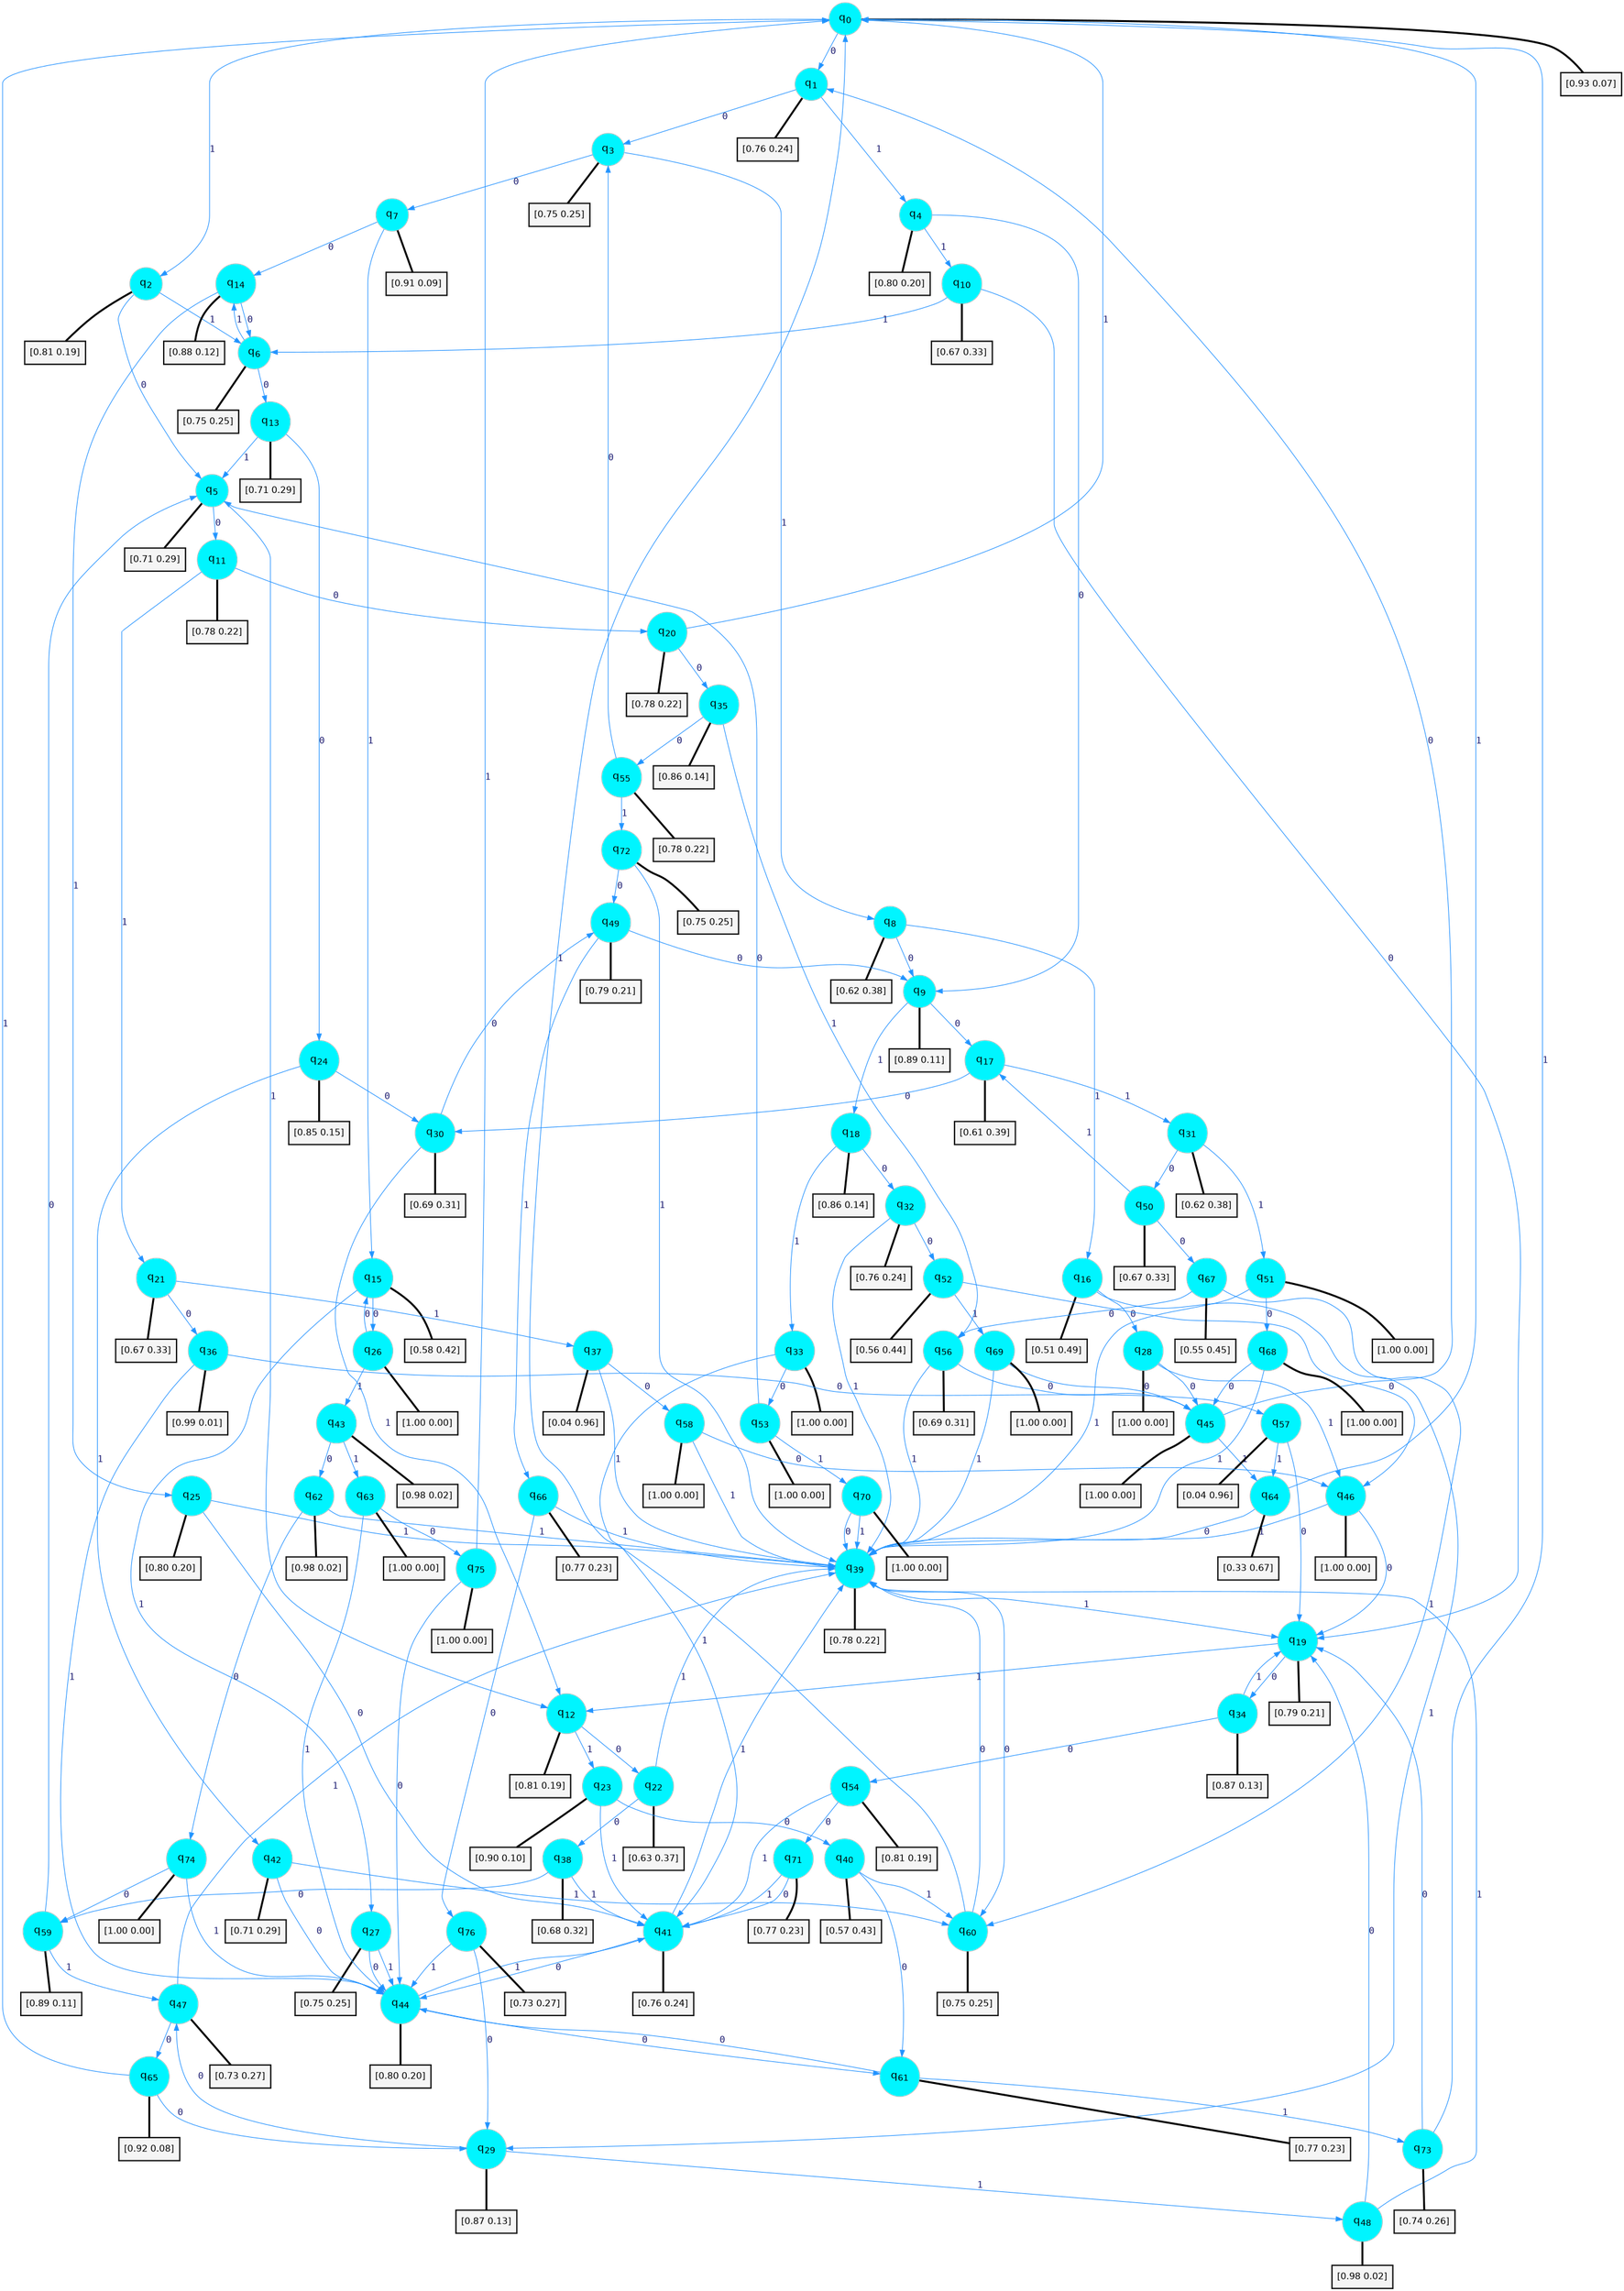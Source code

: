 digraph G {
graph [
bgcolor=transparent, dpi=300, rankdir=TD, size="40,25"];
node [
color=gray, fillcolor=turquoise1, fontcolor=black, fontname=Helvetica, fontsize=16, fontweight=bold, shape=circle, style=filled];
edge [
arrowsize=1, color=dodgerblue1, fontcolor=midnightblue, fontname=courier, fontweight=bold, penwidth=1, style=solid, weight=20];
0[label=<q<SUB>0</SUB>>];
1[label=<q<SUB>1</SUB>>];
2[label=<q<SUB>2</SUB>>];
3[label=<q<SUB>3</SUB>>];
4[label=<q<SUB>4</SUB>>];
5[label=<q<SUB>5</SUB>>];
6[label=<q<SUB>6</SUB>>];
7[label=<q<SUB>7</SUB>>];
8[label=<q<SUB>8</SUB>>];
9[label=<q<SUB>9</SUB>>];
10[label=<q<SUB>10</SUB>>];
11[label=<q<SUB>11</SUB>>];
12[label=<q<SUB>12</SUB>>];
13[label=<q<SUB>13</SUB>>];
14[label=<q<SUB>14</SUB>>];
15[label=<q<SUB>15</SUB>>];
16[label=<q<SUB>16</SUB>>];
17[label=<q<SUB>17</SUB>>];
18[label=<q<SUB>18</SUB>>];
19[label=<q<SUB>19</SUB>>];
20[label=<q<SUB>20</SUB>>];
21[label=<q<SUB>21</SUB>>];
22[label=<q<SUB>22</SUB>>];
23[label=<q<SUB>23</SUB>>];
24[label=<q<SUB>24</SUB>>];
25[label=<q<SUB>25</SUB>>];
26[label=<q<SUB>26</SUB>>];
27[label=<q<SUB>27</SUB>>];
28[label=<q<SUB>28</SUB>>];
29[label=<q<SUB>29</SUB>>];
30[label=<q<SUB>30</SUB>>];
31[label=<q<SUB>31</SUB>>];
32[label=<q<SUB>32</SUB>>];
33[label=<q<SUB>33</SUB>>];
34[label=<q<SUB>34</SUB>>];
35[label=<q<SUB>35</SUB>>];
36[label=<q<SUB>36</SUB>>];
37[label=<q<SUB>37</SUB>>];
38[label=<q<SUB>38</SUB>>];
39[label=<q<SUB>39</SUB>>];
40[label=<q<SUB>40</SUB>>];
41[label=<q<SUB>41</SUB>>];
42[label=<q<SUB>42</SUB>>];
43[label=<q<SUB>43</SUB>>];
44[label=<q<SUB>44</SUB>>];
45[label=<q<SUB>45</SUB>>];
46[label=<q<SUB>46</SUB>>];
47[label=<q<SUB>47</SUB>>];
48[label=<q<SUB>48</SUB>>];
49[label=<q<SUB>49</SUB>>];
50[label=<q<SUB>50</SUB>>];
51[label=<q<SUB>51</SUB>>];
52[label=<q<SUB>52</SUB>>];
53[label=<q<SUB>53</SUB>>];
54[label=<q<SUB>54</SUB>>];
55[label=<q<SUB>55</SUB>>];
56[label=<q<SUB>56</SUB>>];
57[label=<q<SUB>57</SUB>>];
58[label=<q<SUB>58</SUB>>];
59[label=<q<SUB>59</SUB>>];
60[label=<q<SUB>60</SUB>>];
61[label=<q<SUB>61</SUB>>];
62[label=<q<SUB>62</SUB>>];
63[label=<q<SUB>63</SUB>>];
64[label=<q<SUB>64</SUB>>];
65[label=<q<SUB>65</SUB>>];
66[label=<q<SUB>66</SUB>>];
67[label=<q<SUB>67</SUB>>];
68[label=<q<SUB>68</SUB>>];
69[label=<q<SUB>69</SUB>>];
70[label=<q<SUB>70</SUB>>];
71[label=<q<SUB>71</SUB>>];
72[label=<q<SUB>72</SUB>>];
73[label=<q<SUB>73</SUB>>];
74[label=<q<SUB>74</SUB>>];
75[label=<q<SUB>75</SUB>>];
76[label=<q<SUB>76</SUB>>];
77[label="[0.93 0.07]", shape=box,fontcolor=black, fontname=Helvetica, fontsize=14, penwidth=2, fillcolor=whitesmoke,color=black];
78[label="[0.76 0.24]", shape=box,fontcolor=black, fontname=Helvetica, fontsize=14, penwidth=2, fillcolor=whitesmoke,color=black];
79[label="[0.81 0.19]", shape=box,fontcolor=black, fontname=Helvetica, fontsize=14, penwidth=2, fillcolor=whitesmoke,color=black];
80[label="[0.75 0.25]", shape=box,fontcolor=black, fontname=Helvetica, fontsize=14, penwidth=2, fillcolor=whitesmoke,color=black];
81[label="[0.80 0.20]", shape=box,fontcolor=black, fontname=Helvetica, fontsize=14, penwidth=2, fillcolor=whitesmoke,color=black];
82[label="[0.71 0.29]", shape=box,fontcolor=black, fontname=Helvetica, fontsize=14, penwidth=2, fillcolor=whitesmoke,color=black];
83[label="[0.75 0.25]", shape=box,fontcolor=black, fontname=Helvetica, fontsize=14, penwidth=2, fillcolor=whitesmoke,color=black];
84[label="[0.91 0.09]", shape=box,fontcolor=black, fontname=Helvetica, fontsize=14, penwidth=2, fillcolor=whitesmoke,color=black];
85[label="[0.62 0.38]", shape=box,fontcolor=black, fontname=Helvetica, fontsize=14, penwidth=2, fillcolor=whitesmoke,color=black];
86[label="[0.89 0.11]", shape=box,fontcolor=black, fontname=Helvetica, fontsize=14, penwidth=2, fillcolor=whitesmoke,color=black];
87[label="[0.67 0.33]", shape=box,fontcolor=black, fontname=Helvetica, fontsize=14, penwidth=2, fillcolor=whitesmoke,color=black];
88[label="[0.78 0.22]", shape=box,fontcolor=black, fontname=Helvetica, fontsize=14, penwidth=2, fillcolor=whitesmoke,color=black];
89[label="[0.81 0.19]", shape=box,fontcolor=black, fontname=Helvetica, fontsize=14, penwidth=2, fillcolor=whitesmoke,color=black];
90[label="[0.71 0.29]", shape=box,fontcolor=black, fontname=Helvetica, fontsize=14, penwidth=2, fillcolor=whitesmoke,color=black];
91[label="[0.88 0.12]", shape=box,fontcolor=black, fontname=Helvetica, fontsize=14, penwidth=2, fillcolor=whitesmoke,color=black];
92[label="[0.58 0.42]", shape=box,fontcolor=black, fontname=Helvetica, fontsize=14, penwidth=2, fillcolor=whitesmoke,color=black];
93[label="[0.51 0.49]", shape=box,fontcolor=black, fontname=Helvetica, fontsize=14, penwidth=2, fillcolor=whitesmoke,color=black];
94[label="[0.61 0.39]", shape=box,fontcolor=black, fontname=Helvetica, fontsize=14, penwidth=2, fillcolor=whitesmoke,color=black];
95[label="[0.86 0.14]", shape=box,fontcolor=black, fontname=Helvetica, fontsize=14, penwidth=2, fillcolor=whitesmoke,color=black];
96[label="[0.79 0.21]", shape=box,fontcolor=black, fontname=Helvetica, fontsize=14, penwidth=2, fillcolor=whitesmoke,color=black];
97[label="[0.78 0.22]", shape=box,fontcolor=black, fontname=Helvetica, fontsize=14, penwidth=2, fillcolor=whitesmoke,color=black];
98[label="[0.67 0.33]", shape=box,fontcolor=black, fontname=Helvetica, fontsize=14, penwidth=2, fillcolor=whitesmoke,color=black];
99[label="[0.63 0.37]", shape=box,fontcolor=black, fontname=Helvetica, fontsize=14, penwidth=2, fillcolor=whitesmoke,color=black];
100[label="[0.90 0.10]", shape=box,fontcolor=black, fontname=Helvetica, fontsize=14, penwidth=2, fillcolor=whitesmoke,color=black];
101[label="[0.85 0.15]", shape=box,fontcolor=black, fontname=Helvetica, fontsize=14, penwidth=2, fillcolor=whitesmoke,color=black];
102[label="[0.80 0.20]", shape=box,fontcolor=black, fontname=Helvetica, fontsize=14, penwidth=2, fillcolor=whitesmoke,color=black];
103[label="[1.00 0.00]", shape=box,fontcolor=black, fontname=Helvetica, fontsize=14, penwidth=2, fillcolor=whitesmoke,color=black];
104[label="[0.75 0.25]", shape=box,fontcolor=black, fontname=Helvetica, fontsize=14, penwidth=2, fillcolor=whitesmoke,color=black];
105[label="[1.00 0.00]", shape=box,fontcolor=black, fontname=Helvetica, fontsize=14, penwidth=2, fillcolor=whitesmoke,color=black];
106[label="[0.87 0.13]", shape=box,fontcolor=black, fontname=Helvetica, fontsize=14, penwidth=2, fillcolor=whitesmoke,color=black];
107[label="[0.69 0.31]", shape=box,fontcolor=black, fontname=Helvetica, fontsize=14, penwidth=2, fillcolor=whitesmoke,color=black];
108[label="[0.62 0.38]", shape=box,fontcolor=black, fontname=Helvetica, fontsize=14, penwidth=2, fillcolor=whitesmoke,color=black];
109[label="[0.76 0.24]", shape=box,fontcolor=black, fontname=Helvetica, fontsize=14, penwidth=2, fillcolor=whitesmoke,color=black];
110[label="[1.00 0.00]", shape=box,fontcolor=black, fontname=Helvetica, fontsize=14, penwidth=2, fillcolor=whitesmoke,color=black];
111[label="[0.87 0.13]", shape=box,fontcolor=black, fontname=Helvetica, fontsize=14, penwidth=2, fillcolor=whitesmoke,color=black];
112[label="[0.86 0.14]", shape=box,fontcolor=black, fontname=Helvetica, fontsize=14, penwidth=2, fillcolor=whitesmoke,color=black];
113[label="[0.99 0.01]", shape=box,fontcolor=black, fontname=Helvetica, fontsize=14, penwidth=2, fillcolor=whitesmoke,color=black];
114[label="[0.04 0.96]", shape=box,fontcolor=black, fontname=Helvetica, fontsize=14, penwidth=2, fillcolor=whitesmoke,color=black];
115[label="[0.68 0.32]", shape=box,fontcolor=black, fontname=Helvetica, fontsize=14, penwidth=2, fillcolor=whitesmoke,color=black];
116[label="[0.78 0.22]", shape=box,fontcolor=black, fontname=Helvetica, fontsize=14, penwidth=2, fillcolor=whitesmoke,color=black];
117[label="[0.57 0.43]", shape=box,fontcolor=black, fontname=Helvetica, fontsize=14, penwidth=2, fillcolor=whitesmoke,color=black];
118[label="[0.76 0.24]", shape=box,fontcolor=black, fontname=Helvetica, fontsize=14, penwidth=2, fillcolor=whitesmoke,color=black];
119[label="[0.71 0.29]", shape=box,fontcolor=black, fontname=Helvetica, fontsize=14, penwidth=2, fillcolor=whitesmoke,color=black];
120[label="[0.98 0.02]", shape=box,fontcolor=black, fontname=Helvetica, fontsize=14, penwidth=2, fillcolor=whitesmoke,color=black];
121[label="[0.80 0.20]", shape=box,fontcolor=black, fontname=Helvetica, fontsize=14, penwidth=2, fillcolor=whitesmoke,color=black];
122[label="[1.00 0.00]", shape=box,fontcolor=black, fontname=Helvetica, fontsize=14, penwidth=2, fillcolor=whitesmoke,color=black];
123[label="[1.00 0.00]", shape=box,fontcolor=black, fontname=Helvetica, fontsize=14, penwidth=2, fillcolor=whitesmoke,color=black];
124[label="[0.73 0.27]", shape=box,fontcolor=black, fontname=Helvetica, fontsize=14, penwidth=2, fillcolor=whitesmoke,color=black];
125[label="[0.98 0.02]", shape=box,fontcolor=black, fontname=Helvetica, fontsize=14, penwidth=2, fillcolor=whitesmoke,color=black];
126[label="[0.79 0.21]", shape=box,fontcolor=black, fontname=Helvetica, fontsize=14, penwidth=2, fillcolor=whitesmoke,color=black];
127[label="[0.67 0.33]", shape=box,fontcolor=black, fontname=Helvetica, fontsize=14, penwidth=2, fillcolor=whitesmoke,color=black];
128[label="[1.00 0.00]", shape=box,fontcolor=black, fontname=Helvetica, fontsize=14, penwidth=2, fillcolor=whitesmoke,color=black];
129[label="[0.56 0.44]", shape=box,fontcolor=black, fontname=Helvetica, fontsize=14, penwidth=2, fillcolor=whitesmoke,color=black];
130[label="[1.00 0.00]", shape=box,fontcolor=black, fontname=Helvetica, fontsize=14, penwidth=2, fillcolor=whitesmoke,color=black];
131[label="[0.81 0.19]", shape=box,fontcolor=black, fontname=Helvetica, fontsize=14, penwidth=2, fillcolor=whitesmoke,color=black];
132[label="[0.78 0.22]", shape=box,fontcolor=black, fontname=Helvetica, fontsize=14, penwidth=2, fillcolor=whitesmoke,color=black];
133[label="[0.69 0.31]", shape=box,fontcolor=black, fontname=Helvetica, fontsize=14, penwidth=2, fillcolor=whitesmoke,color=black];
134[label="[0.04 0.96]", shape=box,fontcolor=black, fontname=Helvetica, fontsize=14, penwidth=2, fillcolor=whitesmoke,color=black];
135[label="[1.00 0.00]", shape=box,fontcolor=black, fontname=Helvetica, fontsize=14, penwidth=2, fillcolor=whitesmoke,color=black];
136[label="[0.89 0.11]", shape=box,fontcolor=black, fontname=Helvetica, fontsize=14, penwidth=2, fillcolor=whitesmoke,color=black];
137[label="[0.75 0.25]", shape=box,fontcolor=black, fontname=Helvetica, fontsize=14, penwidth=2, fillcolor=whitesmoke,color=black];
138[label="[0.77 0.23]", shape=box,fontcolor=black, fontname=Helvetica, fontsize=14, penwidth=2, fillcolor=whitesmoke,color=black];
139[label="[0.98 0.02]", shape=box,fontcolor=black, fontname=Helvetica, fontsize=14, penwidth=2, fillcolor=whitesmoke,color=black];
140[label="[1.00 0.00]", shape=box,fontcolor=black, fontname=Helvetica, fontsize=14, penwidth=2, fillcolor=whitesmoke,color=black];
141[label="[0.33 0.67]", shape=box,fontcolor=black, fontname=Helvetica, fontsize=14, penwidth=2, fillcolor=whitesmoke,color=black];
142[label="[0.92 0.08]", shape=box,fontcolor=black, fontname=Helvetica, fontsize=14, penwidth=2, fillcolor=whitesmoke,color=black];
143[label="[0.77 0.23]", shape=box,fontcolor=black, fontname=Helvetica, fontsize=14, penwidth=2, fillcolor=whitesmoke,color=black];
144[label="[0.55 0.45]", shape=box,fontcolor=black, fontname=Helvetica, fontsize=14, penwidth=2, fillcolor=whitesmoke,color=black];
145[label="[1.00 0.00]", shape=box,fontcolor=black, fontname=Helvetica, fontsize=14, penwidth=2, fillcolor=whitesmoke,color=black];
146[label="[1.00 0.00]", shape=box,fontcolor=black, fontname=Helvetica, fontsize=14, penwidth=2, fillcolor=whitesmoke,color=black];
147[label="[1.00 0.00]", shape=box,fontcolor=black, fontname=Helvetica, fontsize=14, penwidth=2, fillcolor=whitesmoke,color=black];
148[label="[0.77 0.23]", shape=box,fontcolor=black, fontname=Helvetica, fontsize=14, penwidth=2, fillcolor=whitesmoke,color=black];
149[label="[0.75 0.25]", shape=box,fontcolor=black, fontname=Helvetica, fontsize=14, penwidth=2, fillcolor=whitesmoke,color=black];
150[label="[0.74 0.26]", shape=box,fontcolor=black, fontname=Helvetica, fontsize=14, penwidth=2, fillcolor=whitesmoke,color=black];
151[label="[1.00 0.00]", shape=box,fontcolor=black, fontname=Helvetica, fontsize=14, penwidth=2, fillcolor=whitesmoke,color=black];
152[label="[1.00 0.00]", shape=box,fontcolor=black, fontname=Helvetica, fontsize=14, penwidth=2, fillcolor=whitesmoke,color=black];
153[label="[0.73 0.27]", shape=box,fontcolor=black, fontname=Helvetica, fontsize=14, penwidth=2, fillcolor=whitesmoke,color=black];
0->1 [label=0];
0->2 [label=1];
0->77 [arrowhead=none, penwidth=3,color=black];
1->3 [label=0];
1->4 [label=1];
1->78 [arrowhead=none, penwidth=3,color=black];
2->5 [label=0];
2->6 [label=1];
2->79 [arrowhead=none, penwidth=3,color=black];
3->7 [label=0];
3->8 [label=1];
3->80 [arrowhead=none, penwidth=3,color=black];
4->9 [label=0];
4->10 [label=1];
4->81 [arrowhead=none, penwidth=3,color=black];
5->11 [label=0];
5->12 [label=1];
5->82 [arrowhead=none, penwidth=3,color=black];
6->13 [label=0];
6->14 [label=1];
6->83 [arrowhead=none, penwidth=3,color=black];
7->14 [label=0];
7->15 [label=1];
7->84 [arrowhead=none, penwidth=3,color=black];
8->9 [label=0];
8->16 [label=1];
8->85 [arrowhead=none, penwidth=3,color=black];
9->17 [label=0];
9->18 [label=1];
9->86 [arrowhead=none, penwidth=3,color=black];
10->19 [label=0];
10->6 [label=1];
10->87 [arrowhead=none, penwidth=3,color=black];
11->20 [label=0];
11->21 [label=1];
11->88 [arrowhead=none, penwidth=3,color=black];
12->22 [label=0];
12->23 [label=1];
12->89 [arrowhead=none, penwidth=3,color=black];
13->24 [label=0];
13->5 [label=1];
13->90 [arrowhead=none, penwidth=3,color=black];
14->6 [label=0];
14->25 [label=1];
14->91 [arrowhead=none, penwidth=3,color=black];
15->26 [label=0];
15->27 [label=1];
15->92 [arrowhead=none, penwidth=3,color=black];
16->28 [label=0];
16->29 [label=1];
16->93 [arrowhead=none, penwidth=3,color=black];
17->30 [label=0];
17->31 [label=1];
17->94 [arrowhead=none, penwidth=3,color=black];
18->32 [label=0];
18->33 [label=1];
18->95 [arrowhead=none, penwidth=3,color=black];
19->34 [label=0];
19->12 [label=1];
19->96 [arrowhead=none, penwidth=3,color=black];
20->35 [label=0];
20->0 [label=1];
20->97 [arrowhead=none, penwidth=3,color=black];
21->36 [label=0];
21->37 [label=1];
21->98 [arrowhead=none, penwidth=3,color=black];
22->38 [label=0];
22->39 [label=1];
22->99 [arrowhead=none, penwidth=3,color=black];
23->40 [label=0];
23->41 [label=1];
23->100 [arrowhead=none, penwidth=3,color=black];
24->30 [label=0];
24->42 [label=1];
24->101 [arrowhead=none, penwidth=3,color=black];
25->41 [label=0];
25->39 [label=1];
25->102 [arrowhead=none, penwidth=3,color=black];
26->15 [label=0];
26->43 [label=1];
26->103 [arrowhead=none, penwidth=3,color=black];
27->44 [label=0];
27->44 [label=1];
27->104 [arrowhead=none, penwidth=3,color=black];
28->45 [label=0];
28->46 [label=1];
28->105 [arrowhead=none, penwidth=3,color=black];
29->47 [label=0];
29->48 [label=1];
29->106 [arrowhead=none, penwidth=3,color=black];
30->49 [label=0];
30->12 [label=1];
30->107 [arrowhead=none, penwidth=3,color=black];
31->50 [label=0];
31->51 [label=1];
31->108 [arrowhead=none, penwidth=3,color=black];
32->52 [label=0];
32->39 [label=1];
32->109 [arrowhead=none, penwidth=3,color=black];
33->53 [label=0];
33->41 [label=1];
33->110 [arrowhead=none, penwidth=3,color=black];
34->54 [label=0];
34->19 [label=1];
34->111 [arrowhead=none, penwidth=3,color=black];
35->55 [label=0];
35->56 [label=1];
35->112 [arrowhead=none, penwidth=3,color=black];
36->57 [label=0];
36->44 [label=1];
36->113 [arrowhead=none, penwidth=3,color=black];
37->58 [label=0];
37->39 [label=1];
37->114 [arrowhead=none, penwidth=3,color=black];
38->59 [label=0];
38->41 [label=1];
38->115 [arrowhead=none, penwidth=3,color=black];
39->60 [label=0];
39->19 [label=1];
39->116 [arrowhead=none, penwidth=3,color=black];
40->61 [label=0];
40->60 [label=1];
40->117 [arrowhead=none, penwidth=3,color=black];
41->44 [label=0];
41->39 [label=1];
41->118 [arrowhead=none, penwidth=3,color=black];
42->44 [label=0];
42->60 [label=1];
42->119 [arrowhead=none, penwidth=3,color=black];
43->62 [label=0];
43->63 [label=1];
43->120 [arrowhead=none, penwidth=3,color=black];
44->61 [label=0];
44->41 [label=1];
44->121 [arrowhead=none, penwidth=3,color=black];
45->1 [label=0];
45->64 [label=1];
45->122 [arrowhead=none, penwidth=3,color=black];
46->19 [label=0];
46->39 [label=1];
46->123 [arrowhead=none, penwidth=3,color=black];
47->65 [label=0];
47->39 [label=1];
47->124 [arrowhead=none, penwidth=3,color=black];
48->19 [label=0];
48->39 [label=1];
48->125 [arrowhead=none, penwidth=3,color=black];
49->9 [label=0];
49->66 [label=1];
49->126 [arrowhead=none, penwidth=3,color=black];
50->67 [label=0];
50->17 [label=1];
50->127 [arrowhead=none, penwidth=3,color=black];
51->68 [label=0];
51->39 [label=1];
51->128 [arrowhead=none, penwidth=3,color=black];
52->46 [label=0];
52->69 [label=1];
52->129 [arrowhead=none, penwidth=3,color=black];
53->5 [label=0];
53->70 [label=1];
53->130 [arrowhead=none, penwidth=3,color=black];
54->71 [label=0];
54->41 [label=1];
54->131 [arrowhead=none, penwidth=3,color=black];
55->3 [label=0];
55->72 [label=1];
55->132 [arrowhead=none, penwidth=3,color=black];
56->45 [label=0];
56->39 [label=1];
56->133 [arrowhead=none, penwidth=3,color=black];
57->19 [label=0];
57->64 [label=1];
57->134 [arrowhead=none, penwidth=3,color=black];
58->46 [label=0];
58->39 [label=1];
58->135 [arrowhead=none, penwidth=3,color=black];
59->5 [label=0];
59->47 [label=1];
59->136 [arrowhead=none, penwidth=3,color=black];
60->39 [label=0];
60->0 [label=1];
60->137 [arrowhead=none, penwidth=3,color=black];
61->44 [label=0];
61->73 [label=1];
61->138 [arrowhead=none, penwidth=3,color=black];
62->74 [label=0];
62->39 [label=1];
62->139 [arrowhead=none, penwidth=3,color=black];
63->75 [label=0];
63->44 [label=1];
63->140 [arrowhead=none, penwidth=3,color=black];
64->39 [label=0];
64->0 [label=1];
64->141 [arrowhead=none, penwidth=3,color=black];
65->29 [label=0];
65->0 [label=1];
65->142 [arrowhead=none, penwidth=3,color=black];
66->76 [label=0];
66->39 [label=1];
66->143 [arrowhead=none, penwidth=3,color=black];
67->56 [label=0];
67->60 [label=1];
67->144 [arrowhead=none, penwidth=3,color=black];
68->45 [label=0];
68->39 [label=1];
68->145 [arrowhead=none, penwidth=3,color=black];
69->45 [label=0];
69->39 [label=1];
69->146 [arrowhead=none, penwidth=3,color=black];
70->39 [label=0];
70->39 [label=1];
70->147 [arrowhead=none, penwidth=3,color=black];
71->41 [label=0];
71->41 [label=1];
71->148 [arrowhead=none, penwidth=3,color=black];
72->49 [label=0];
72->39 [label=1];
72->149 [arrowhead=none, penwidth=3,color=black];
73->19 [label=0];
73->0 [label=1];
73->150 [arrowhead=none, penwidth=3,color=black];
74->59 [label=0];
74->44 [label=1];
74->151 [arrowhead=none, penwidth=3,color=black];
75->44 [label=0];
75->0 [label=1];
75->152 [arrowhead=none, penwidth=3,color=black];
76->29 [label=0];
76->44 [label=1];
76->153 [arrowhead=none, penwidth=3,color=black];
}
